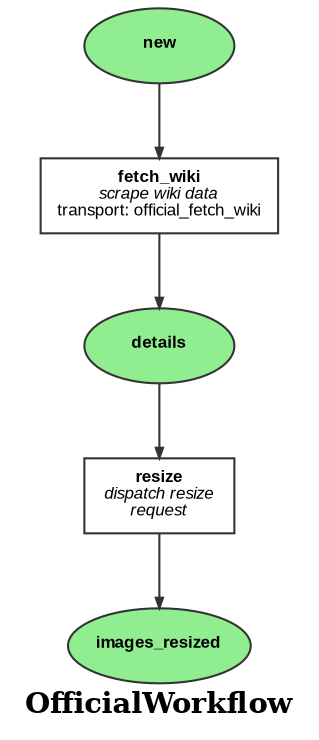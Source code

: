 digraph workflow {
  ratio="compress" rankdir="TB" label=<<B>OfficialWorkflow</B>>
  node [fontsize="8" fontname="Arial" color="#333333" fillcolor="lightgreen" fixedsize="false" width="1"];
  edge [fontsize="7" fontname="Arial" color="#333333" arrowhead="normal" arrowsize="0.5"];

  place_new [label=<<B>new</B>>, shape=oval fillcolor="lightgreen" style="filled"];
  place_details [label=<<B>details</B>>, shape=oval fillcolor="lightgreen" style="filled"];
  place_images_resized [label=<<B>images_resized</B>>, shape=oval fillcolor="lightgreen" style="filled"];
  transition_0 [label=<<B>fetch_wiki</B><BR/><I>scrape wiki data</I><BR/>transport: official_fetch_wiki>, shape="box" regular=""];
  transition_1 [label=<<B>resize</B><BR/><I>dispatch resize<BR/>request</I>>, shape="box" regular=""];
  place_new -> transition_0 [style="solid", comment="new"];
  transition_0 -> place_details [style="solid"];
  place_details -> transition_1 [style="solid", comment="details"];
  transition_1 -> place_images_resized [style="solid"];
}
